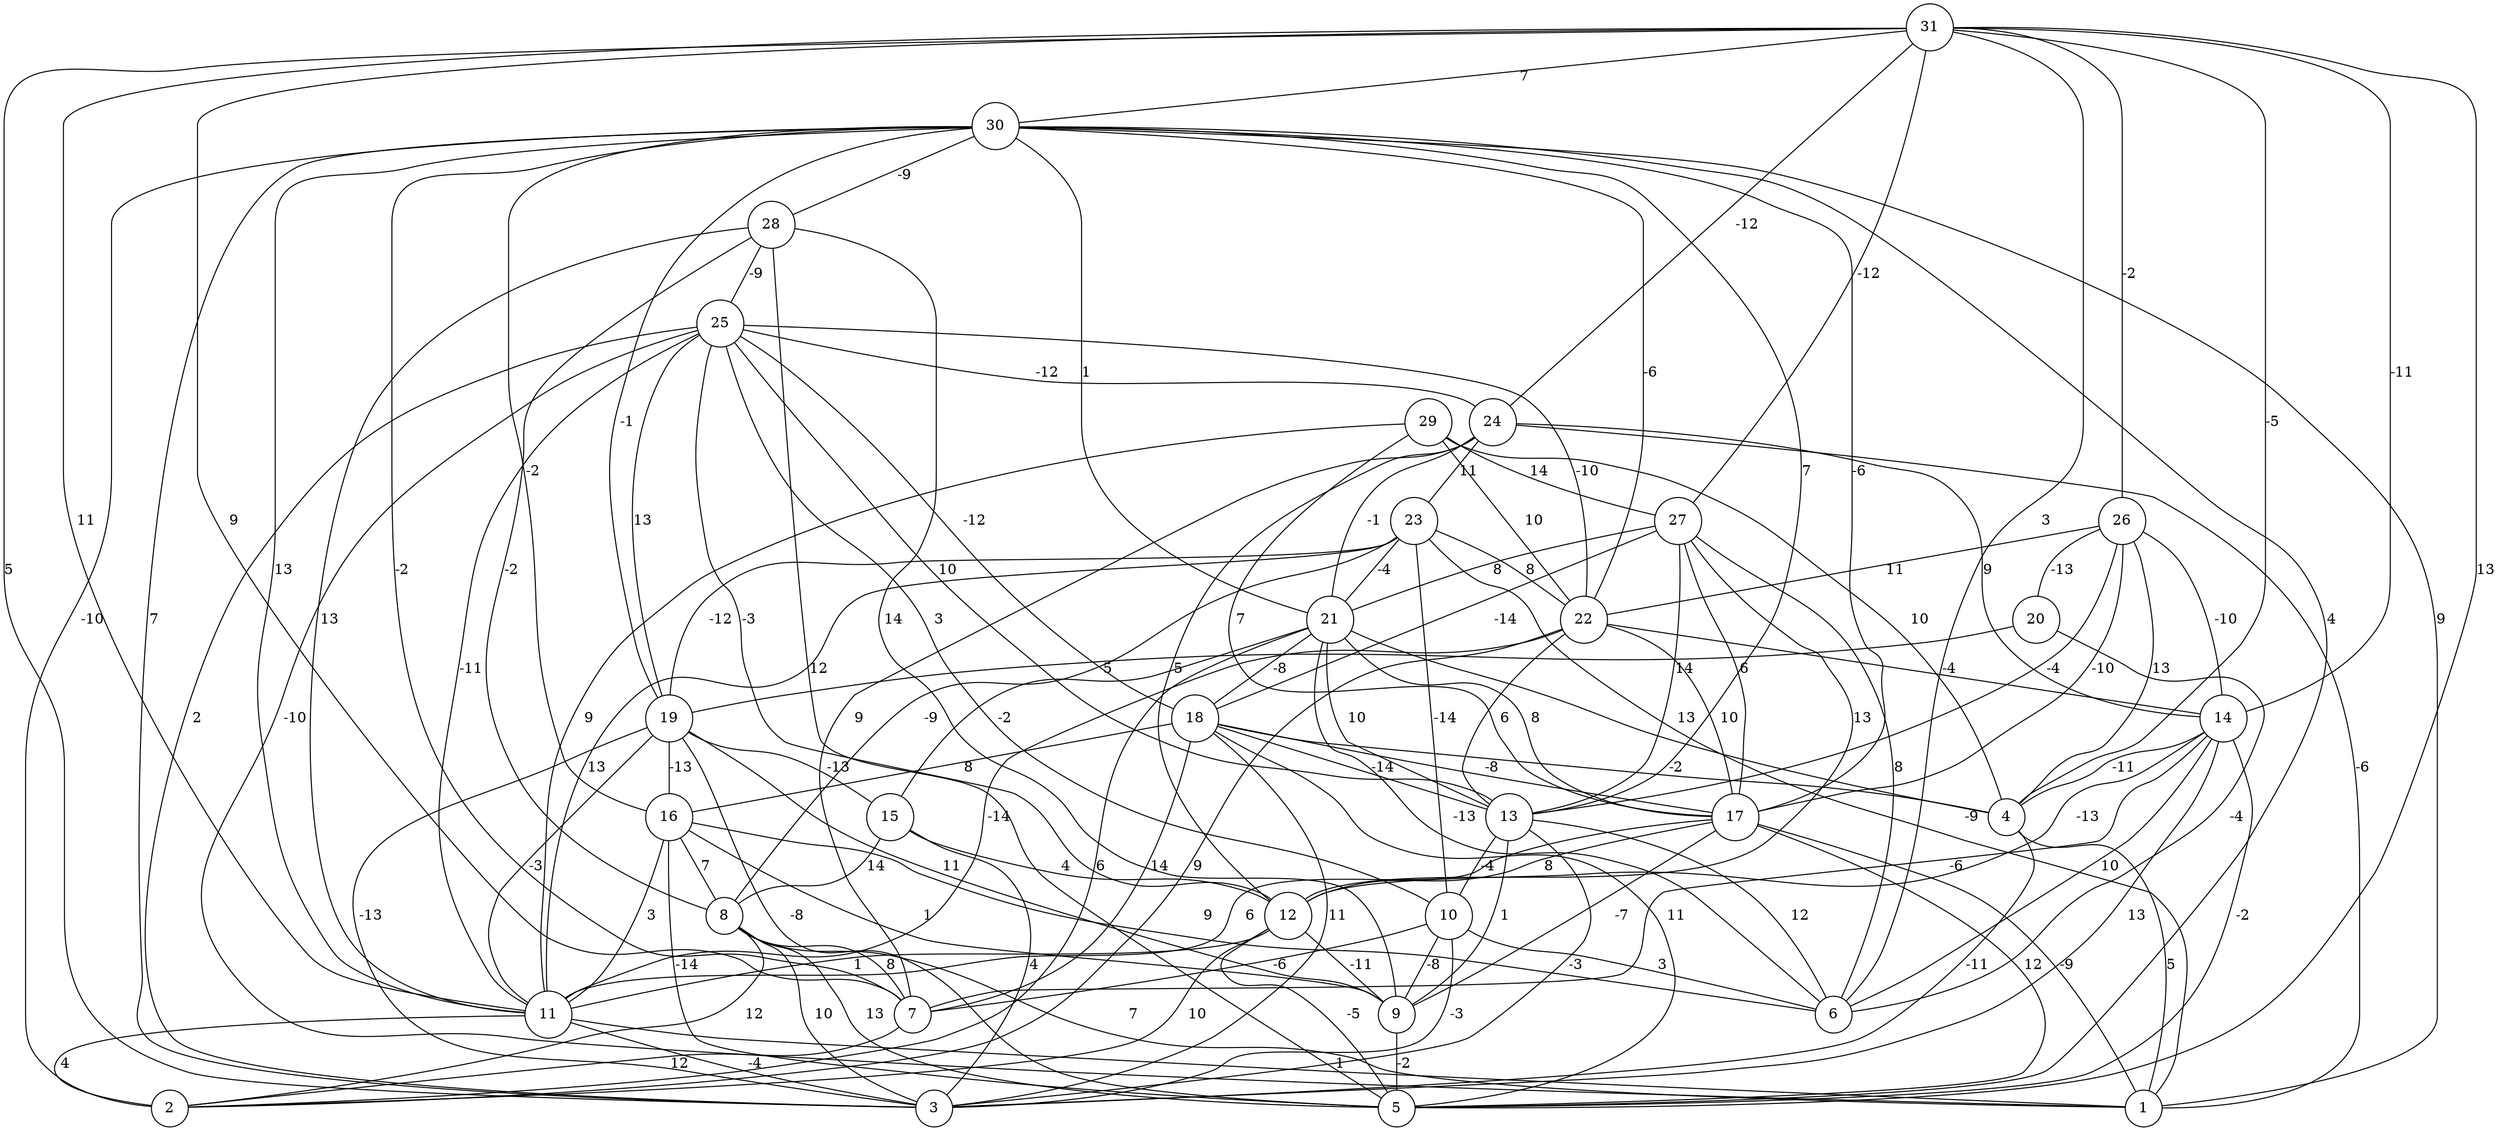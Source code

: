 graph { 
	 fontname="Helvetica,Arial,sans-serif" 
	 node [shape = circle]; 
	 31 -- 3 [label = "5"];
	 31 -- 4 [label = "-5"];
	 31 -- 5 [label = "13"];
	 31 -- 6 [label = "3"];
	 31 -- 7 [label = "9"];
	 31 -- 11 [label = "11"];
	 31 -- 14 [label = "-11"];
	 31 -- 24 [label = "-12"];
	 31 -- 26 [label = "-2"];
	 31 -- 27 [label = "-12"];
	 31 -- 30 [label = "7"];
	 30 -- 1 [label = "9"];
	 30 -- 2 [label = "-10"];
	 30 -- 3 [label = "7"];
	 30 -- 5 [label = "4"];
	 30 -- 7 [label = "-2"];
	 30 -- 11 [label = "13"];
	 30 -- 13 [label = "7"];
	 30 -- 16 [label = "-2"];
	 30 -- 17 [label = "-6"];
	 30 -- 19 [label = "-1"];
	 30 -- 21 [label = "1"];
	 30 -- 22 [label = "-6"];
	 30 -- 28 [label = "-9"];
	 29 -- 4 [label = "10"];
	 29 -- 11 [label = "9"];
	 29 -- 17 [label = "7"];
	 29 -- 22 [label = "10"];
	 29 -- 27 [label = "14"];
	 28 -- 5 [label = "12"];
	 28 -- 8 [label = "-2"];
	 28 -- 9 [label = "14"];
	 28 -- 11 [label = "13"];
	 28 -- 25 [label = "-9"];
	 27 -- 6 [label = "8"];
	 27 -- 12 [label = "13"];
	 27 -- 13 [label = "14"];
	 27 -- 17 [label = "6"];
	 27 -- 18 [label = "-14"];
	 27 -- 21 [label = "8"];
	 26 -- 4 [label = "13"];
	 26 -- 13 [label = "-4"];
	 26 -- 14 [label = "-10"];
	 26 -- 17 [label = "-10"];
	 26 -- 20 [label = "-13"];
	 26 -- 22 [label = "11"];
	 25 -- 1 [label = "-10"];
	 25 -- 3 [label = "2"];
	 25 -- 10 [label = "3"];
	 25 -- 11 [label = "-11"];
	 25 -- 12 [label = "-3"];
	 25 -- 13 [label = "10"];
	 25 -- 18 [label = "-12"];
	 25 -- 19 [label = "13"];
	 25 -- 22 [label = "-10"];
	 25 -- 24 [label = "-12"];
	 24 -- 1 [label = "-6"];
	 24 -- 7 [label = "9"];
	 24 -- 12 [label = "5"];
	 24 -- 14 [label = "9"];
	 24 -- 21 [label = "-1"];
	 24 -- 23 [label = "11"];
	 23 -- 1 [label = "-9"];
	 23 -- 8 [label = "-9"];
	 23 -- 10 [label = "-14"];
	 23 -- 11 [label = "13"];
	 23 -- 19 [label = "-12"];
	 23 -- 21 [label = "-4"];
	 23 -- 22 [label = "8"];
	 22 -- 2 [label = "9"];
	 22 -- 11 [label = "-14"];
	 22 -- 13 [label = "6"];
	 22 -- 14 [label = "-4"];
	 22 -- 17 [label = "10"];
	 21 -- 2 [label = "6"];
	 21 -- 4 [label = "13"];
	 21 -- 6 [label = "-13"];
	 21 -- 13 [label = "10"];
	 21 -- 15 [label = "-2"];
	 21 -- 17 [label = "8"];
	 21 -- 18 [label = "-8"];
	 20 -- 6 [label = "-4"];
	 20 -- 19 [label = "5"];
	 19 -- 3 [label = "-13"];
	 19 -- 5 [label = "-8"];
	 19 -- 9 [label = "11"];
	 19 -- 11 [label = "-3"];
	 19 -- 15 [label = "-13"];
	 19 -- 16 [label = "-13"];
	 18 -- 3 [label = "11"];
	 18 -- 4 [label = "-2"];
	 18 -- 5 [label = "11"];
	 18 -- 7 [label = "14"];
	 18 -- 13 [label = "-14"];
	 18 -- 16 [label = "8"];
	 18 -- 17 [label = "-8"];
	 17 -- 1 [label = "-9"];
	 17 -- 5 [label = "12"];
	 17 -- 9 [label = "-7"];
	 17 -- 11 [label = "6"];
	 17 -- 12 [label = "8"];
	 16 -- 5 [label = "-14"];
	 16 -- 6 [label = "9"];
	 16 -- 8 [label = "7"];
	 16 -- 9 [label = "1"];
	 16 -- 11 [label = "3"];
	 15 -- 3 [label = "4"];
	 15 -- 8 [label = "14"];
	 15 -- 12 [label = "4"];
	 14 -- 3 [label = "13"];
	 14 -- 4 [label = "-11"];
	 14 -- 5 [label = "-2"];
	 14 -- 6 [label = "10"];
	 14 -- 7 [label = "-6"];
	 14 -- 12 [label = "-13"];
	 13 -- 3 [label = "-3"];
	 13 -- 6 [label = "12"];
	 13 -- 9 [label = "1"];
	 13 -- 10 [label = "-4"];
	 12 -- 2 [label = "10"];
	 12 -- 5 [label = "-5"];
	 12 -- 9 [label = "-11"];
	 12 -- 11 [label = "1"];
	 11 -- 1 [label = "1"];
	 11 -- 2 [label = "4"];
	 11 -- 3 [label = "-4"];
	 10 -- 3 [label = "-3"];
	 10 -- 6 [label = "3"];
	 10 -- 7 [label = "-6"];
	 10 -- 9 [label = "-8"];
	 9 -- 5 [label = "-2"];
	 8 -- 1 [label = "7"];
	 8 -- 2 [label = "12"];
	 8 -- 3 [label = "10"];
	 8 -- 5 [label = "13"];
	 8 -- 7 [label = "8"];
	 7 -- 2 [label = "12"];
	 4 -- 1 [label = "5"];
	 4 -- 3 [label = "-11"];
	 1;
	 2;
	 3;
	 4;
	 5;
	 6;
	 7;
	 8;
	 9;
	 10;
	 11;
	 12;
	 13;
	 14;
	 15;
	 16;
	 17;
	 18;
	 19;
	 20;
	 21;
	 22;
	 23;
	 24;
	 25;
	 26;
	 27;
	 28;
	 29;
	 30;
	 31;
}
